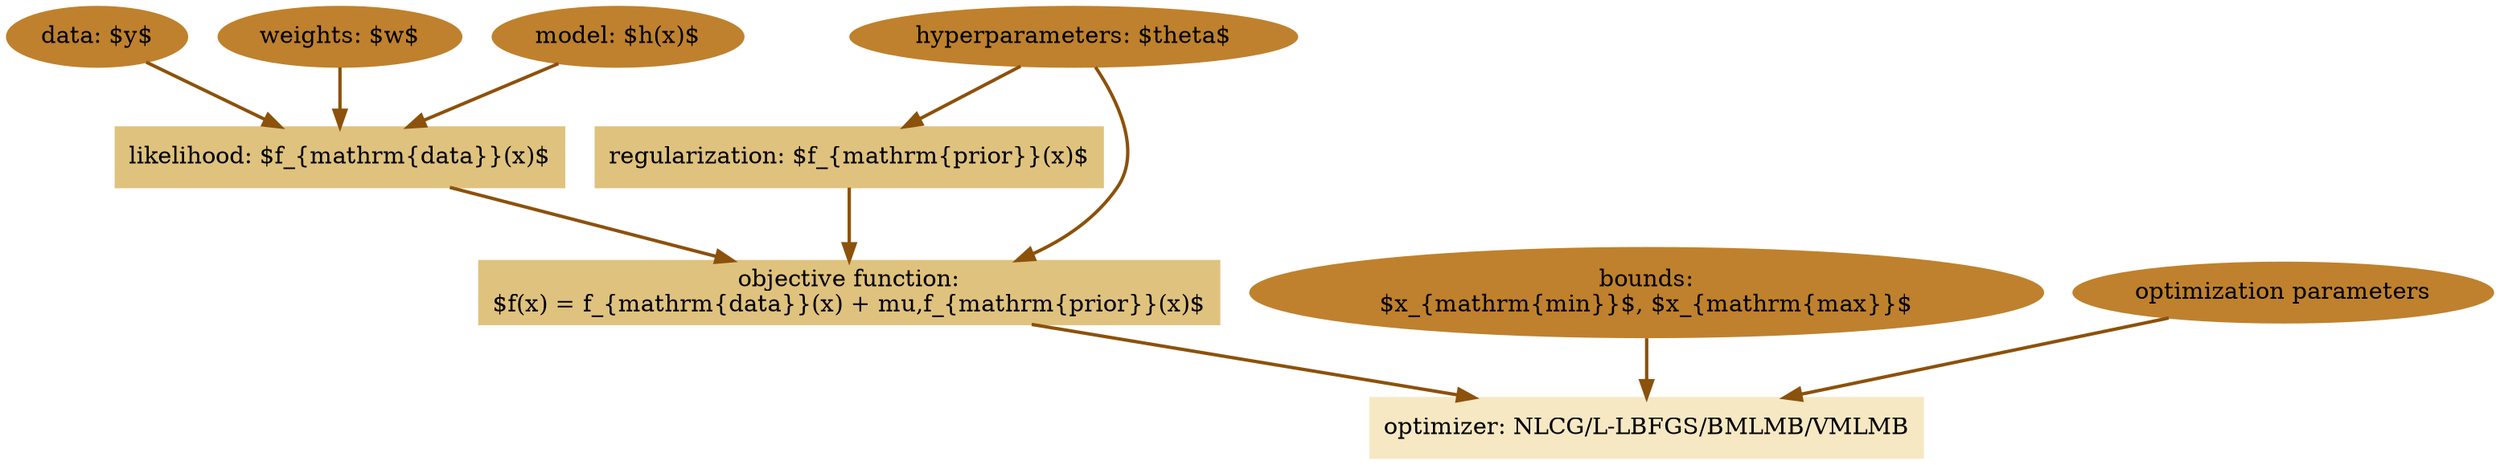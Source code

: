 /* http://cyberzoide.developpez.com/graphviz/
reverse communication optimization algorithm

generate the TikZ figure with:

dot -Txdot $NAME.dot | dot2tex --autosize -ftikz --codeonly > $NAME.tkz
*/

digraph INVPB {
	/* Global settings. */
	edge [penwidth=2];

	/* Inputs. */
	node [shape=ellipse, color="/brbg11/3", style=filled];
	inp_y [label = "data: $y$"];
	inp_w [label = "weights: $w$"];
	inp_h [label = "model: $h(x)$"];
	hyper [label = "hyperparameters: $\theta$"];
	bounds [label = "bounds:\n$x_{\mathrm{min}}$, $x_{\mathrm{max}}$"];
	opt_params [label = "optimization parameters"];

	/* Cost functions. */
	node [shape=box, color="/brbg11/4", style=filled];
	cost_fdata [label = "likelihood: $f_{\mathrm{data}}(x)$"];
	cost_fprior [label = "regularization: $f_{\mathrm{prior}}(x)$"];
	cost_f [label = "objective function:\n$f(x) = f_{\mathrm{data}}(x) + \mu\,f_{\mathrm{prior}}(x)$"];

	/* Cost functions. */
	node [shape=box, color="/brbg11/5", style=filled];
	optimizer [label = "optimizer: NLCG/L-LBFGS/BMLMB/VMLMB"];

	edge [color = "/brbg11/2", fontcolor="/brbg11/2"];
	inp_y -> cost_fdata;
	inp_w -> cost_fdata;
	inp_h -> cost_fdata;
	hyper -> cost_fprior;
	hyper -> cost_f;
	cost_fdata -> cost_f;
	cost_fprior -> cost_f;
	cost_f -> optimizer;
	bounds -> optimizer;
	opt_params -> optimizer;
}
